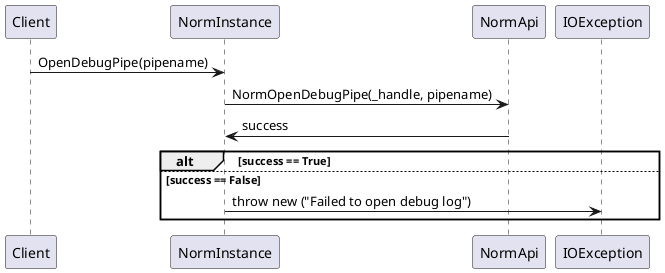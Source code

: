 @startuml
Client -> NormInstance : OpenDebugPipe(pipename)
NormInstance -> NormApi : NormOpenDebugPipe(_handle, pipename)
NormInstance <- NormApi : success
alt success == True
else success == False
    NormInstance -> IOException : throw new ("Failed to open debug log")
end
@enduml